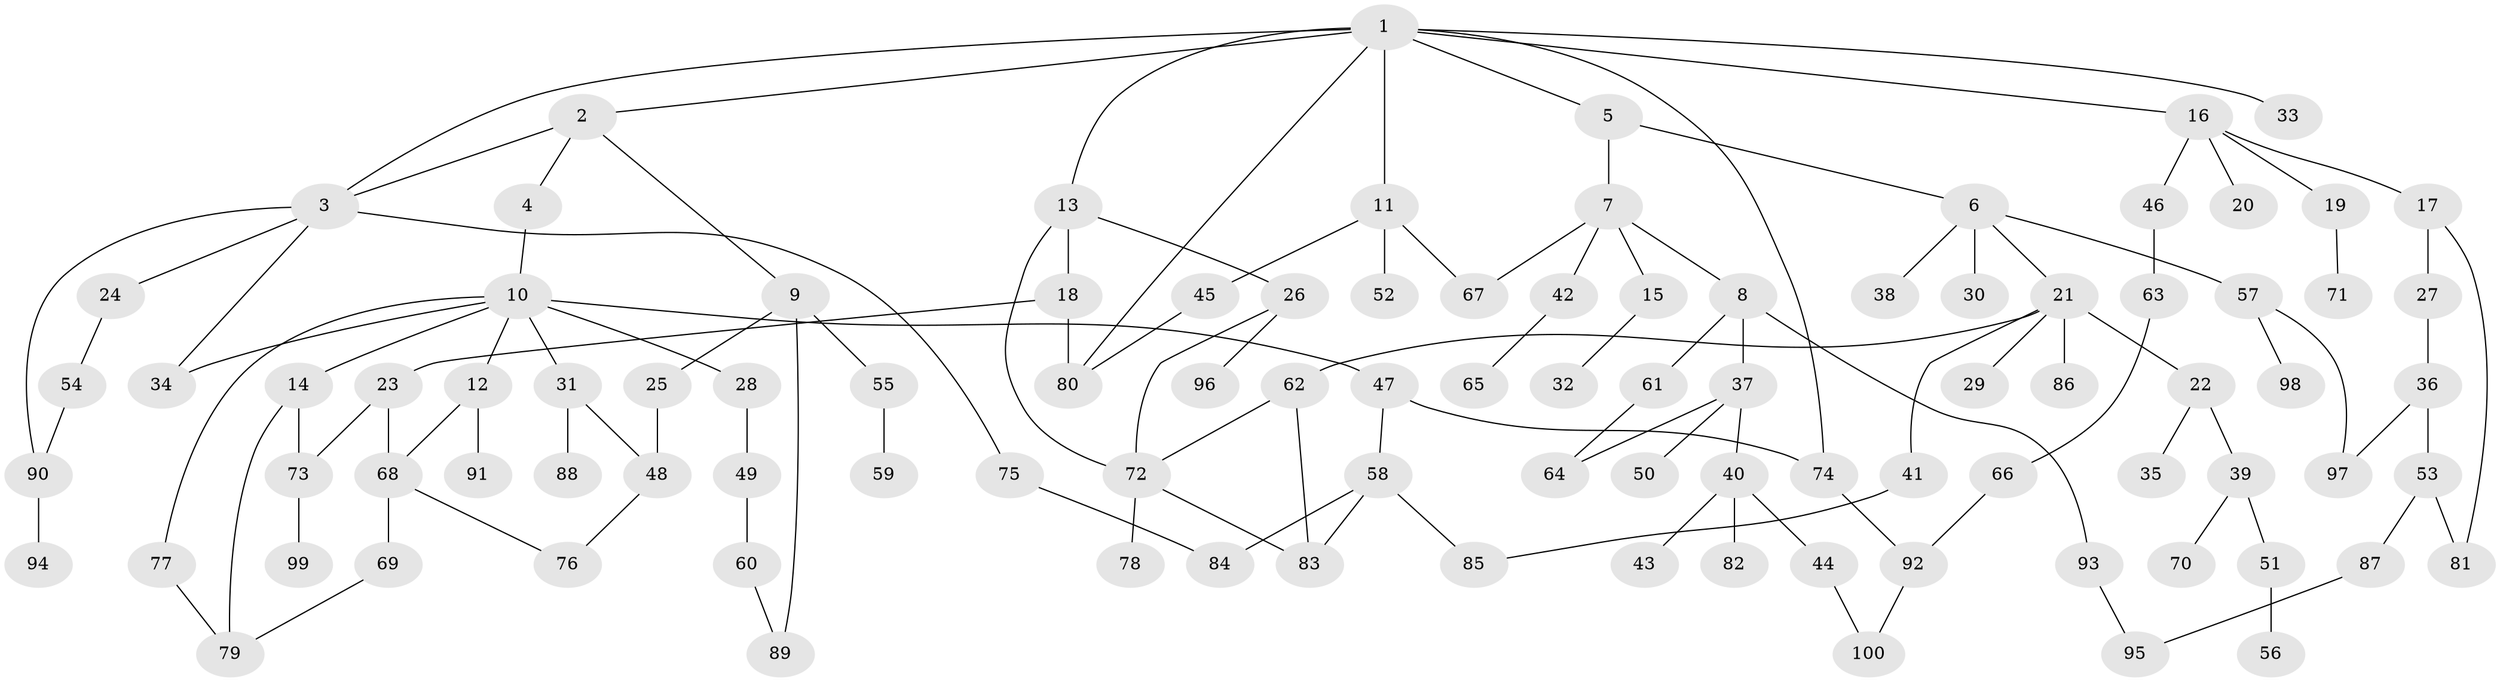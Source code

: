 // Generated by graph-tools (version 1.1) at 2025/38/02/21/25 10:38:52]
// undirected, 100 vertices, 125 edges
graph export_dot {
graph [start="1"]
  node [color=gray90,style=filled];
  1;
  2;
  3;
  4;
  5;
  6;
  7;
  8;
  9;
  10;
  11;
  12;
  13;
  14;
  15;
  16;
  17;
  18;
  19;
  20;
  21;
  22;
  23;
  24;
  25;
  26;
  27;
  28;
  29;
  30;
  31;
  32;
  33;
  34;
  35;
  36;
  37;
  38;
  39;
  40;
  41;
  42;
  43;
  44;
  45;
  46;
  47;
  48;
  49;
  50;
  51;
  52;
  53;
  54;
  55;
  56;
  57;
  58;
  59;
  60;
  61;
  62;
  63;
  64;
  65;
  66;
  67;
  68;
  69;
  70;
  71;
  72;
  73;
  74;
  75;
  76;
  77;
  78;
  79;
  80;
  81;
  82;
  83;
  84;
  85;
  86;
  87;
  88;
  89;
  90;
  91;
  92;
  93;
  94;
  95;
  96;
  97;
  98;
  99;
  100;
  1 -- 2;
  1 -- 3;
  1 -- 5;
  1 -- 11;
  1 -- 13;
  1 -- 16;
  1 -- 33;
  1 -- 74;
  1 -- 80;
  2 -- 4;
  2 -- 9;
  2 -- 3;
  3 -- 24;
  3 -- 34;
  3 -- 75;
  3 -- 90;
  4 -- 10;
  5 -- 6;
  5 -- 7;
  6 -- 21;
  6 -- 30;
  6 -- 38;
  6 -- 57;
  7 -- 8;
  7 -- 15;
  7 -- 42;
  7 -- 67;
  8 -- 37;
  8 -- 61;
  8 -- 93;
  9 -- 25;
  9 -- 55;
  9 -- 89;
  10 -- 12;
  10 -- 14;
  10 -- 28;
  10 -- 31;
  10 -- 47;
  10 -- 77;
  10 -- 34;
  11 -- 45;
  11 -- 52;
  11 -- 67;
  12 -- 68;
  12 -- 91;
  13 -- 18;
  13 -- 26;
  13 -- 72;
  14 -- 79;
  14 -- 73;
  15 -- 32;
  16 -- 17;
  16 -- 19;
  16 -- 20;
  16 -- 46;
  17 -- 27;
  17 -- 81;
  18 -- 23;
  18 -- 80;
  19 -- 71;
  21 -- 22;
  21 -- 29;
  21 -- 41;
  21 -- 62;
  21 -- 86;
  22 -- 35;
  22 -- 39;
  23 -- 73;
  23 -- 68;
  24 -- 54;
  25 -- 48;
  26 -- 72;
  26 -- 96;
  27 -- 36;
  28 -- 49;
  31 -- 88;
  31 -- 48;
  36 -- 53;
  36 -- 97;
  37 -- 40;
  37 -- 50;
  37 -- 64;
  39 -- 51;
  39 -- 70;
  40 -- 43;
  40 -- 44;
  40 -- 82;
  41 -- 85;
  42 -- 65;
  44 -- 100;
  45 -- 80;
  46 -- 63;
  47 -- 58;
  47 -- 74;
  48 -- 76;
  49 -- 60;
  51 -- 56;
  53 -- 87;
  53 -- 81;
  54 -- 90;
  55 -- 59;
  57 -- 97;
  57 -- 98;
  58 -- 83;
  58 -- 84;
  58 -- 85;
  60 -- 89;
  61 -- 64;
  62 -- 72;
  62 -- 83;
  63 -- 66;
  66 -- 92;
  68 -- 69;
  68 -- 76;
  69 -- 79;
  72 -- 78;
  72 -- 83;
  73 -- 99;
  74 -- 92;
  75 -- 84;
  77 -- 79;
  87 -- 95;
  90 -- 94;
  92 -- 100;
  93 -- 95;
}
